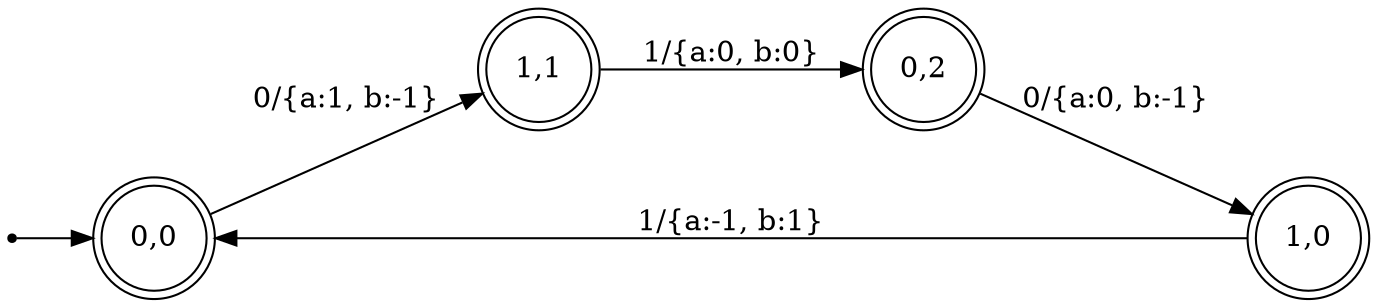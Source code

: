 digraph  {
rankdir=LR;

superstart[shape = point ];
superstart->"0,0"
"0,0" [shape=doublecircle];
"0,2" [shape=doublecircle];
"1,0" [shape=doublecircle];
"1,1" [shape=doublecircle];
"0,0" -> "1,1" [label="0/{a:1, b:-1}", style = solid ];
"1,1" -> "0,2" [label="1/{a:0, b:0}", style = solid ];
"0,2" -> "1,0" [label="0/{a:0, b:-1}", style = solid ];
"1,0" -> "0,0" [label="1/{a:-1, b:1}", style = solid ];
nodesep="1";}
